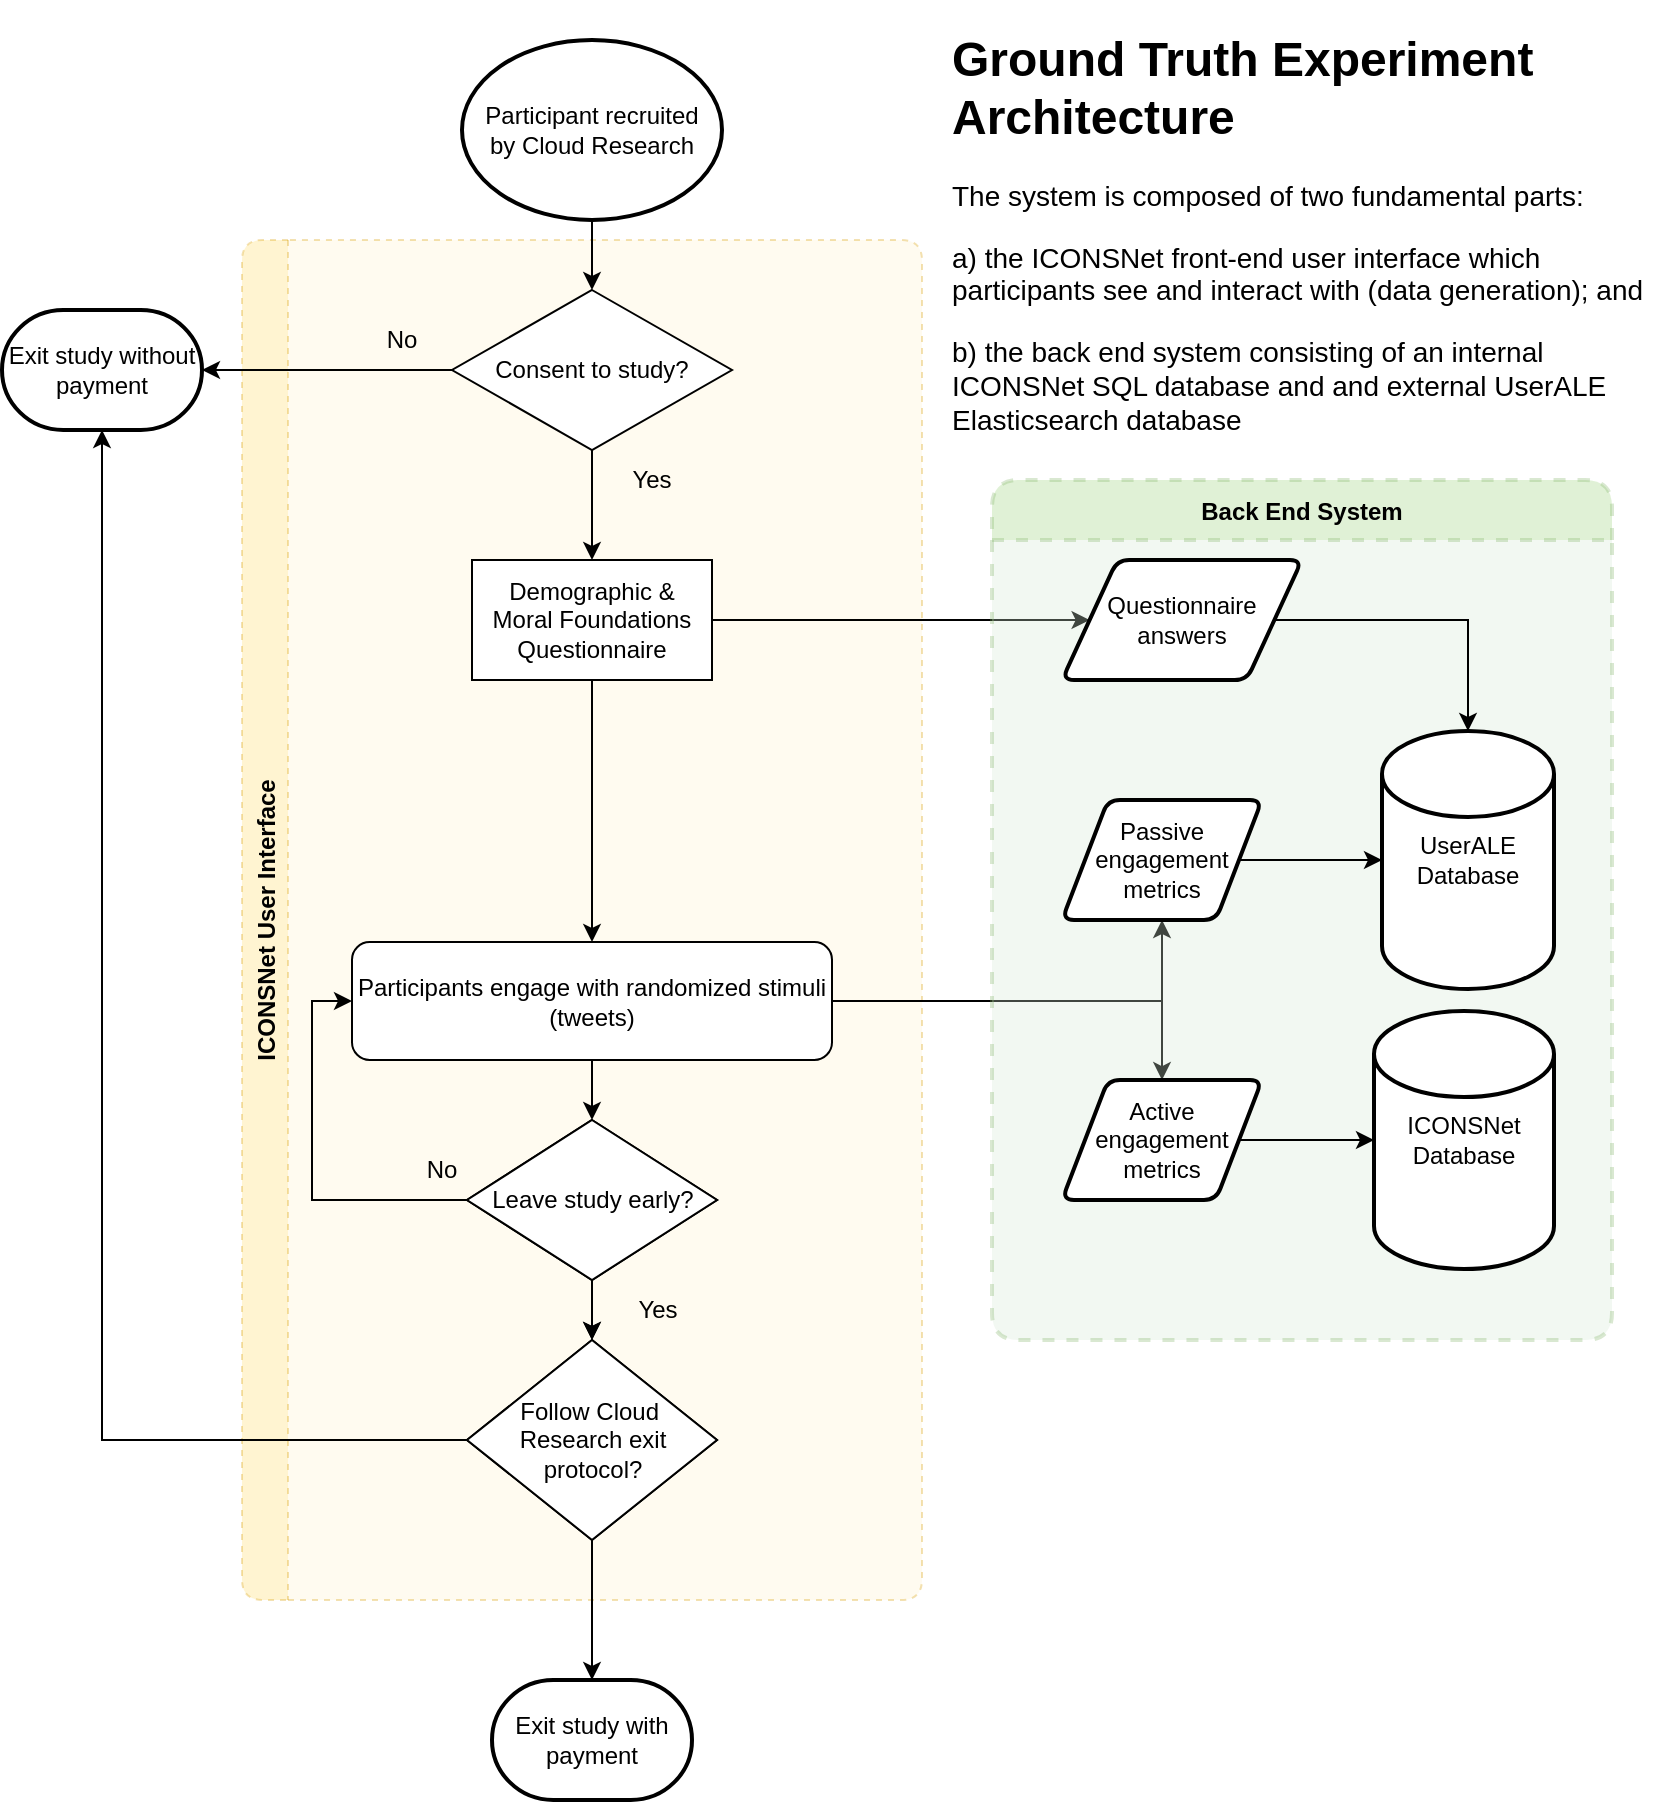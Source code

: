 <mxfile version="20.0.1" type="github"><diagram id="kgpKYQtTHZ0yAKxKKP6v" name="Page-1"><mxGraphModel dx="1422" dy="718" grid="1" gridSize="10" guides="1" tooltips="1" connect="1" arrows="1" fold="1" page="1" pageScale="1" pageWidth="850" pageHeight="1100" math="0" shadow="0"><root><mxCell id="0"/><mxCell id="1" parent="0"/><mxCell id="gSYX5ylDi7gGNWPXncWk-68" value="ICONSNet User Interface" style="swimlane;horizontal=0;rounded=1;shadow=0;dashed=1;fillColor=#FFD966;opacity=30;startSize=23;strokeColor=#d79b00;swimlaneFillColor=#FFF2CC;" parent="1" vertex="1"><mxGeometry x="130" y="120" width="340" height="680" as="geometry"/></mxCell><mxCell id="gSYX5ylDi7gGNWPXncWk-69" value="" style="edgeStyle=orthogonalEdgeStyle;rounded=0;orthogonalLoop=1;jettySize=auto;html=1;" parent="gSYX5ylDi7gGNWPXncWk-68" source="gSYX5ylDi7gGNWPXncWk-70" target="gSYX5ylDi7gGNWPXncWk-71" edge="1"><mxGeometry relative="1" as="geometry"/></mxCell><mxCell id="gSYX5ylDi7gGNWPXncWk-70" value="Leave study early?" style="rhombus;whiteSpace=wrap;html=1;rounded=0;shadow=0;fillColor=none;" parent="gSYX5ylDi7gGNWPXncWk-68" vertex="1"><mxGeometry x="112.5" y="440" width="125" height="80" as="geometry"/></mxCell><mxCell id="gSYX5ylDi7gGNWPXncWk-71" value="Follow Cloud&amp;nbsp; Research exit protocol?" style="rhombus;whiteSpace=wrap;html=1;rounded=0;shadow=0;fillColor=none;" parent="gSYX5ylDi7gGNWPXncWk-68" vertex="1"><mxGeometry x="112.5" y="550" width="125" height="100" as="geometry"/></mxCell><mxCell id="gSYX5ylDi7gGNWPXncWk-72" value="Yes" style="text;html=1;strokeColor=none;fillColor=none;align=center;verticalAlign=middle;whiteSpace=wrap;rounded=0;shadow=0;" parent="gSYX5ylDi7gGNWPXncWk-68" vertex="1"><mxGeometry x="177.5" y="520" width="60" height="30" as="geometry"/></mxCell><mxCell id="gSYX5ylDi7gGNWPXncWk-73" value="No" style="text;html=1;strokeColor=none;fillColor=none;align=center;verticalAlign=middle;whiteSpace=wrap;rounded=0;shadow=0;" parent="gSYX5ylDi7gGNWPXncWk-68" vertex="1"><mxGeometry x="70" y="450" width="60" height="30" as="geometry"/></mxCell><mxCell id="gSYX5ylDi7gGNWPXncWk-26" style="edgeStyle=orthogonalEdgeStyle;rounded=0;orthogonalLoop=1;jettySize=auto;html=1;" parent="1" source="gSYX5ylDi7gGNWPXncWk-6" target="gSYX5ylDi7gGNWPXncWk-15" edge="1"><mxGeometry relative="1" as="geometry"/></mxCell><mxCell id="gSYX5ylDi7gGNWPXncWk-6" value="&lt;div&gt;Participant recruited &lt;br&gt;&lt;/div&gt;&lt;div&gt;by Cloud Research&lt;br&gt;&lt;/div&gt;" style="strokeWidth=2;html=1;shape=mxgraph.flowchart.start_1;whiteSpace=wrap;" parent="1" vertex="1"><mxGeometry x="240" y="20" width="130" height="90" as="geometry"/></mxCell><mxCell id="gSYX5ylDi7gGNWPXncWk-12" value="Exit study without payment" style="strokeWidth=2;html=1;shape=mxgraph.flowchart.terminator;whiteSpace=wrap;" parent="1" vertex="1"><mxGeometry x="10" y="155" width="100" height="60" as="geometry"/></mxCell><mxCell id="gSYX5ylDi7gGNWPXncWk-30" value="" style="edgeStyle=orthogonalEdgeStyle;rounded=0;orthogonalLoop=1;jettySize=auto;html=1;" parent="1" source="gSYX5ylDi7gGNWPXncWk-14" target="gSYX5ylDi7gGNWPXncWk-29" edge="1"><mxGeometry relative="1" as="geometry"/></mxCell><mxCell id="gSYX5ylDi7gGNWPXncWk-46" style="edgeStyle=orthogonalEdgeStyle;rounded=0;orthogonalLoop=1;jettySize=auto;html=1;" parent="1" source="gSYX5ylDi7gGNWPXncWk-14" target="gSYX5ylDi7gGNWPXncWk-21" edge="1"><mxGeometry relative="1" as="geometry"/></mxCell><mxCell id="gSYX5ylDi7gGNWPXncWk-14" value="&lt;div&gt;Demographic &amp;amp;&lt;/div&gt;&lt;div&gt;Moral Foundations Questionnaire&lt;br&gt;&lt;/div&gt;" style="rounded=0;whiteSpace=wrap;html=1;" parent="1" vertex="1"><mxGeometry x="245" y="280" width="120" height="60" as="geometry"/></mxCell><mxCell id="gSYX5ylDi7gGNWPXncWk-27" style="edgeStyle=orthogonalEdgeStyle;rounded=0;orthogonalLoop=1;jettySize=auto;html=1;entryX=1;entryY=0.5;entryDx=0;entryDy=0;entryPerimeter=0;" parent="1" source="gSYX5ylDi7gGNWPXncWk-15" target="gSYX5ylDi7gGNWPXncWk-12" edge="1"><mxGeometry relative="1" as="geometry"/></mxCell><mxCell id="gSYX5ylDi7gGNWPXncWk-28" style="edgeStyle=orthogonalEdgeStyle;rounded=0;orthogonalLoop=1;jettySize=auto;html=1;entryX=0.5;entryY=0;entryDx=0;entryDy=0;" parent="1" source="gSYX5ylDi7gGNWPXncWk-15" target="gSYX5ylDi7gGNWPXncWk-14" edge="1"><mxGeometry relative="1" as="geometry"/></mxCell><mxCell id="gSYX5ylDi7gGNWPXncWk-15" value="Consent to study?" style="rhombus;whiteSpace=wrap;html=1;" parent="1" vertex="1"><mxGeometry x="235" y="145" width="140" height="80" as="geometry"/></mxCell><mxCell id="gSYX5ylDi7gGNWPXncWk-60" value="" style="edgeStyle=orthogonalEdgeStyle;rounded=0;orthogonalLoop=1;jettySize=auto;html=1;" parent="1" source="gSYX5ylDi7gGNWPXncWk-21" target="gSYX5ylDi7gGNWPXncWk-56" edge="1"><mxGeometry relative="1" as="geometry"/></mxCell><mxCell id="gSYX5ylDi7gGNWPXncWk-21" value="Participants engage with randomized stimuli (tweets) " style="rounded=1;whiteSpace=wrap;html=1;" parent="1" vertex="1"><mxGeometry x="185" y="471" width="240" height="59" as="geometry"/></mxCell><mxCell id="gSYX5ylDi7gGNWPXncWk-22" value="No" style="text;html=1;strokeColor=none;fillColor=none;align=center;verticalAlign=middle;whiteSpace=wrap;rounded=0;" parent="1" vertex="1"><mxGeometry x="180" y="155" width="60" height="30" as="geometry"/></mxCell><mxCell id="gSYX5ylDi7gGNWPXncWk-24" value="Yes" style="text;html=1;strokeColor=none;fillColor=none;align=center;verticalAlign=middle;whiteSpace=wrap;rounded=0;" parent="1" vertex="1"><mxGeometry x="305" y="225" width="60" height="30" as="geometry"/></mxCell><mxCell id="gSYX5ylDi7gGNWPXncWk-43" value="" style="edgeStyle=orthogonalEdgeStyle;rounded=0;orthogonalLoop=1;jettySize=auto;html=1;" parent="1" source="gSYX5ylDi7gGNWPXncWk-21" target="gSYX5ylDi7gGNWPXncWk-3" edge="1"><mxGeometry relative="1" as="geometry"/></mxCell><mxCell id="gSYX5ylDi7gGNWPXncWk-45" style="edgeStyle=orthogonalEdgeStyle;rounded=0;orthogonalLoop=1;jettySize=auto;html=1;entryX=0.5;entryY=1;entryDx=0;entryDy=0;" parent="1" source="gSYX5ylDi7gGNWPXncWk-21" target="gSYX5ylDi7gGNWPXncWk-4" edge="1"><mxGeometry relative="1" as="geometry"/></mxCell><mxCell id="gSYX5ylDi7gGNWPXncWk-54" value="&lt;h1&gt;Ground Truth Experiment Architecture&lt;br&gt;&lt;/h1&gt;&lt;p style=&quot;font-size: 14px;&quot;&gt;&lt;font style=&quot;font-size: 14px;&quot;&gt;The system is composed of two fundamental  parts: &lt;br&gt;&lt;/font&gt;&lt;/p&gt;&lt;p style=&quot;font-size: 14px;&quot;&gt;&lt;font style=&quot;font-size: 14px;&quot;&gt;a) the ICONSNet front-end user interface which participants see and interact with (data generation); and &lt;br&gt;&lt;/font&gt;&lt;/p&gt;&lt;p style=&quot;font-size: 14px;&quot;&gt;&lt;font style=&quot;font-size: 14px;&quot;&gt;b) the back end  system consisting of an internal ICONSNet SQL database and and external UserALE Elasticsearch database &lt;/font&gt;&lt;br&gt;&lt;/p&gt;" style="text;html=1;strokeColor=none;fillColor=none;spacing=5;spacingTop=-20;whiteSpace=wrap;overflow=hidden;rounded=0;shadow=0;dashed=1;opacity=30;" parent="1" vertex="1"><mxGeometry x="480" y="10" width="360" height="210" as="geometry"/></mxCell><mxCell id="gSYX5ylDi7gGNWPXncWk-61" style="edgeStyle=orthogonalEdgeStyle;rounded=0;orthogonalLoop=1;jettySize=auto;html=1;entryX=0;entryY=0.5;entryDx=0;entryDy=0;" parent="1" source="gSYX5ylDi7gGNWPXncWk-56" target="gSYX5ylDi7gGNWPXncWk-21" edge="1"><mxGeometry relative="1" as="geometry"><mxPoint x="200" y="550" as="targetPoint"/><Array as="points"><mxPoint x="165" y="600"/><mxPoint x="165" y="501"/></Array></mxGeometry></mxCell><mxCell id="gSYX5ylDi7gGNWPXncWk-64" style="edgeStyle=orthogonalEdgeStyle;rounded=0;orthogonalLoop=1;jettySize=auto;html=1;entryX=0.5;entryY=1;entryDx=0;entryDy=0;entryPerimeter=0;" parent="1" source="gSYX5ylDi7gGNWPXncWk-57" target="gSYX5ylDi7gGNWPXncWk-12" edge="1"><mxGeometry relative="1" as="geometry"/></mxCell><mxCell id="gSYX5ylDi7gGNWPXncWk-65" value="Exit study with payment" style="strokeWidth=2;html=1;shape=mxgraph.flowchart.terminator;whiteSpace=wrap;rounded=0;shadow=0;fillColor=none;" parent="1" vertex="1"><mxGeometry x="255" y="840" width="100" height="60" as="geometry"/></mxCell><mxCell id="gSYX5ylDi7gGNWPXncWk-66" value="" style="edgeStyle=orthogonalEdgeStyle;rounded=0;orthogonalLoop=1;jettySize=auto;html=1;" parent="1" source="gSYX5ylDi7gGNWPXncWk-57" target="gSYX5ylDi7gGNWPXncWk-65" edge="1"><mxGeometry relative="1" as="geometry"/></mxCell><mxCell id="gSYX5ylDi7gGNWPXncWk-56" value="Leave study early?" style="rhombus;whiteSpace=wrap;html=1;rounded=0;shadow=0;fillColor=default;" parent="1" vertex="1"><mxGeometry x="242.5" y="560" width="125" height="80" as="geometry"/></mxCell><mxCell id="gSYX5ylDi7gGNWPXncWk-58" value="" style="edgeStyle=orthogonalEdgeStyle;rounded=0;orthogonalLoop=1;jettySize=auto;html=1;" parent="1" source="gSYX5ylDi7gGNWPXncWk-56" target="gSYX5ylDi7gGNWPXncWk-57" edge="1"><mxGeometry relative="1" as="geometry"/></mxCell><mxCell id="gSYX5ylDi7gGNWPXncWk-57" value="Follow Cloud&amp;nbsp; Research exit protocol?" style="rhombus;whiteSpace=wrap;html=1;rounded=0;shadow=0;fillColor=default;" parent="1" vertex="1"><mxGeometry x="242.5" y="670" width="125" height="100" as="geometry"/></mxCell><mxCell id="gSYX5ylDi7gGNWPXncWk-49" value="Back End System" style="swimlane;rounded=1;shadow=0;dashed=1;fillColor=#97D077;opacity=30;startSize=30;labelBorderColor=none;labelBackgroundColor=none;strokeColor=#82b366;strokeWidth=2;swimlaneFillColor=#D5E8D4;" parent="1" vertex="1"><mxGeometry x="505" y="240" width="310" height="430" as="geometry"/></mxCell><mxCell id="gSYX5ylDi7gGNWPXncWk-1" value="&lt;div&gt;ICONSNet&lt;/div&gt;&lt;div&gt;Database&lt;br&gt;&lt;/div&gt;" style="strokeWidth=2;html=1;shape=mxgraph.flowchart.database;whiteSpace=wrap;fillColor=#FFFFFF;" parent="1" vertex="1"><mxGeometry x="696" y="505.505" width="90" height="129" as="geometry"/></mxCell><mxCell id="gSYX5ylDi7gGNWPXncWk-2" value="&lt;div&gt;UserALE&lt;/div&gt;&lt;div&gt;Database&lt;br&gt;&lt;/div&gt;" style="strokeWidth=2;html=1;shape=mxgraph.flowchart.database;whiteSpace=wrap;fillColor=#FFFFFF;" parent="1" vertex="1"><mxGeometry x="700" y="365.495" width="86" height="129.01" as="geometry"/></mxCell><mxCell id="gSYX5ylDi7gGNWPXncWk-34" value="" style="edgeStyle=orthogonalEdgeStyle;rounded=0;orthogonalLoop=1;jettySize=auto;html=1;" parent="1" source="gSYX5ylDi7gGNWPXncWk-3" target="gSYX5ylDi7gGNWPXncWk-1" edge="1"><mxGeometry relative="1" as="geometry"/></mxCell><mxCell id="gSYX5ylDi7gGNWPXncWk-3" value="Active engagement metrics" style="shape=parallelogram;html=1;strokeWidth=2;perimeter=parallelogramPerimeter;whiteSpace=wrap;rounded=1;arcSize=12;size=0.23;fillColor=#FFFFFF;" parent="1" vertex="1"><mxGeometry x="540" y="540.01" width="100" height="60" as="geometry"/></mxCell><mxCell id="gSYX5ylDi7gGNWPXncWk-33" value="" style="edgeStyle=orthogonalEdgeStyle;rounded=0;orthogonalLoop=1;jettySize=auto;html=1;" parent="1" source="gSYX5ylDi7gGNWPXncWk-4" target="gSYX5ylDi7gGNWPXncWk-2" edge="1"><mxGeometry relative="1" as="geometry"/></mxCell><mxCell id="gSYX5ylDi7gGNWPXncWk-4" value="Passive engagement metrics" style="shape=parallelogram;html=1;strokeWidth=2;perimeter=parallelogramPerimeter;whiteSpace=wrap;rounded=1;arcSize=12;size=0.23;fillColor=#FFFFFF;" parent="1" vertex="1"><mxGeometry x="540" y="400" width="100" height="60" as="geometry"/></mxCell><mxCell id="gSYX5ylDi7gGNWPXncWk-32" style="edgeStyle=orthogonalEdgeStyle;rounded=0;orthogonalLoop=1;jettySize=auto;html=1;entryX=0.5;entryY=0;entryDx=0;entryDy=0;entryPerimeter=0;" parent="1" source="gSYX5ylDi7gGNWPXncWk-29" target="gSYX5ylDi7gGNWPXncWk-2" edge="1"><mxGeometry relative="1" as="geometry"/></mxCell><mxCell id="gSYX5ylDi7gGNWPXncWk-29" value="&lt;div&gt;Questionnaire&lt;/div&gt;&lt;div&gt;answers&lt;br&gt;&lt;/div&gt;" style="shape=parallelogram;html=1;strokeWidth=2;perimeter=parallelogramPerimeter;whiteSpace=wrap;rounded=1;arcSize=12;size=0.23;fillColor=#FFFFFF;" parent="1" vertex="1"><mxGeometry x="540" y="280" width="120" height="60" as="geometry"/></mxCell></root></mxGraphModel></diagram></mxfile>